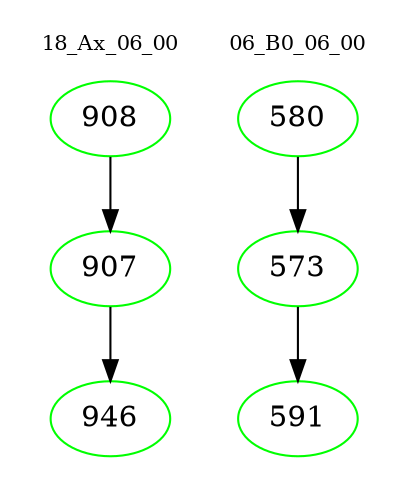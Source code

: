 digraph{
subgraph cluster_0 {
color = white
label = "18_Ax_06_00";
fontsize=10;
T0_908 [label="908", color="green"]
T0_908 -> T0_907 [color="black"]
T0_907 [label="907", color="green"]
T0_907 -> T0_946 [color="black"]
T0_946 [label="946", color="green"]
}
subgraph cluster_1 {
color = white
label = "06_B0_06_00";
fontsize=10;
T1_580 [label="580", color="green"]
T1_580 -> T1_573 [color="black"]
T1_573 [label="573", color="green"]
T1_573 -> T1_591 [color="black"]
T1_591 [label="591", color="green"]
}
}
